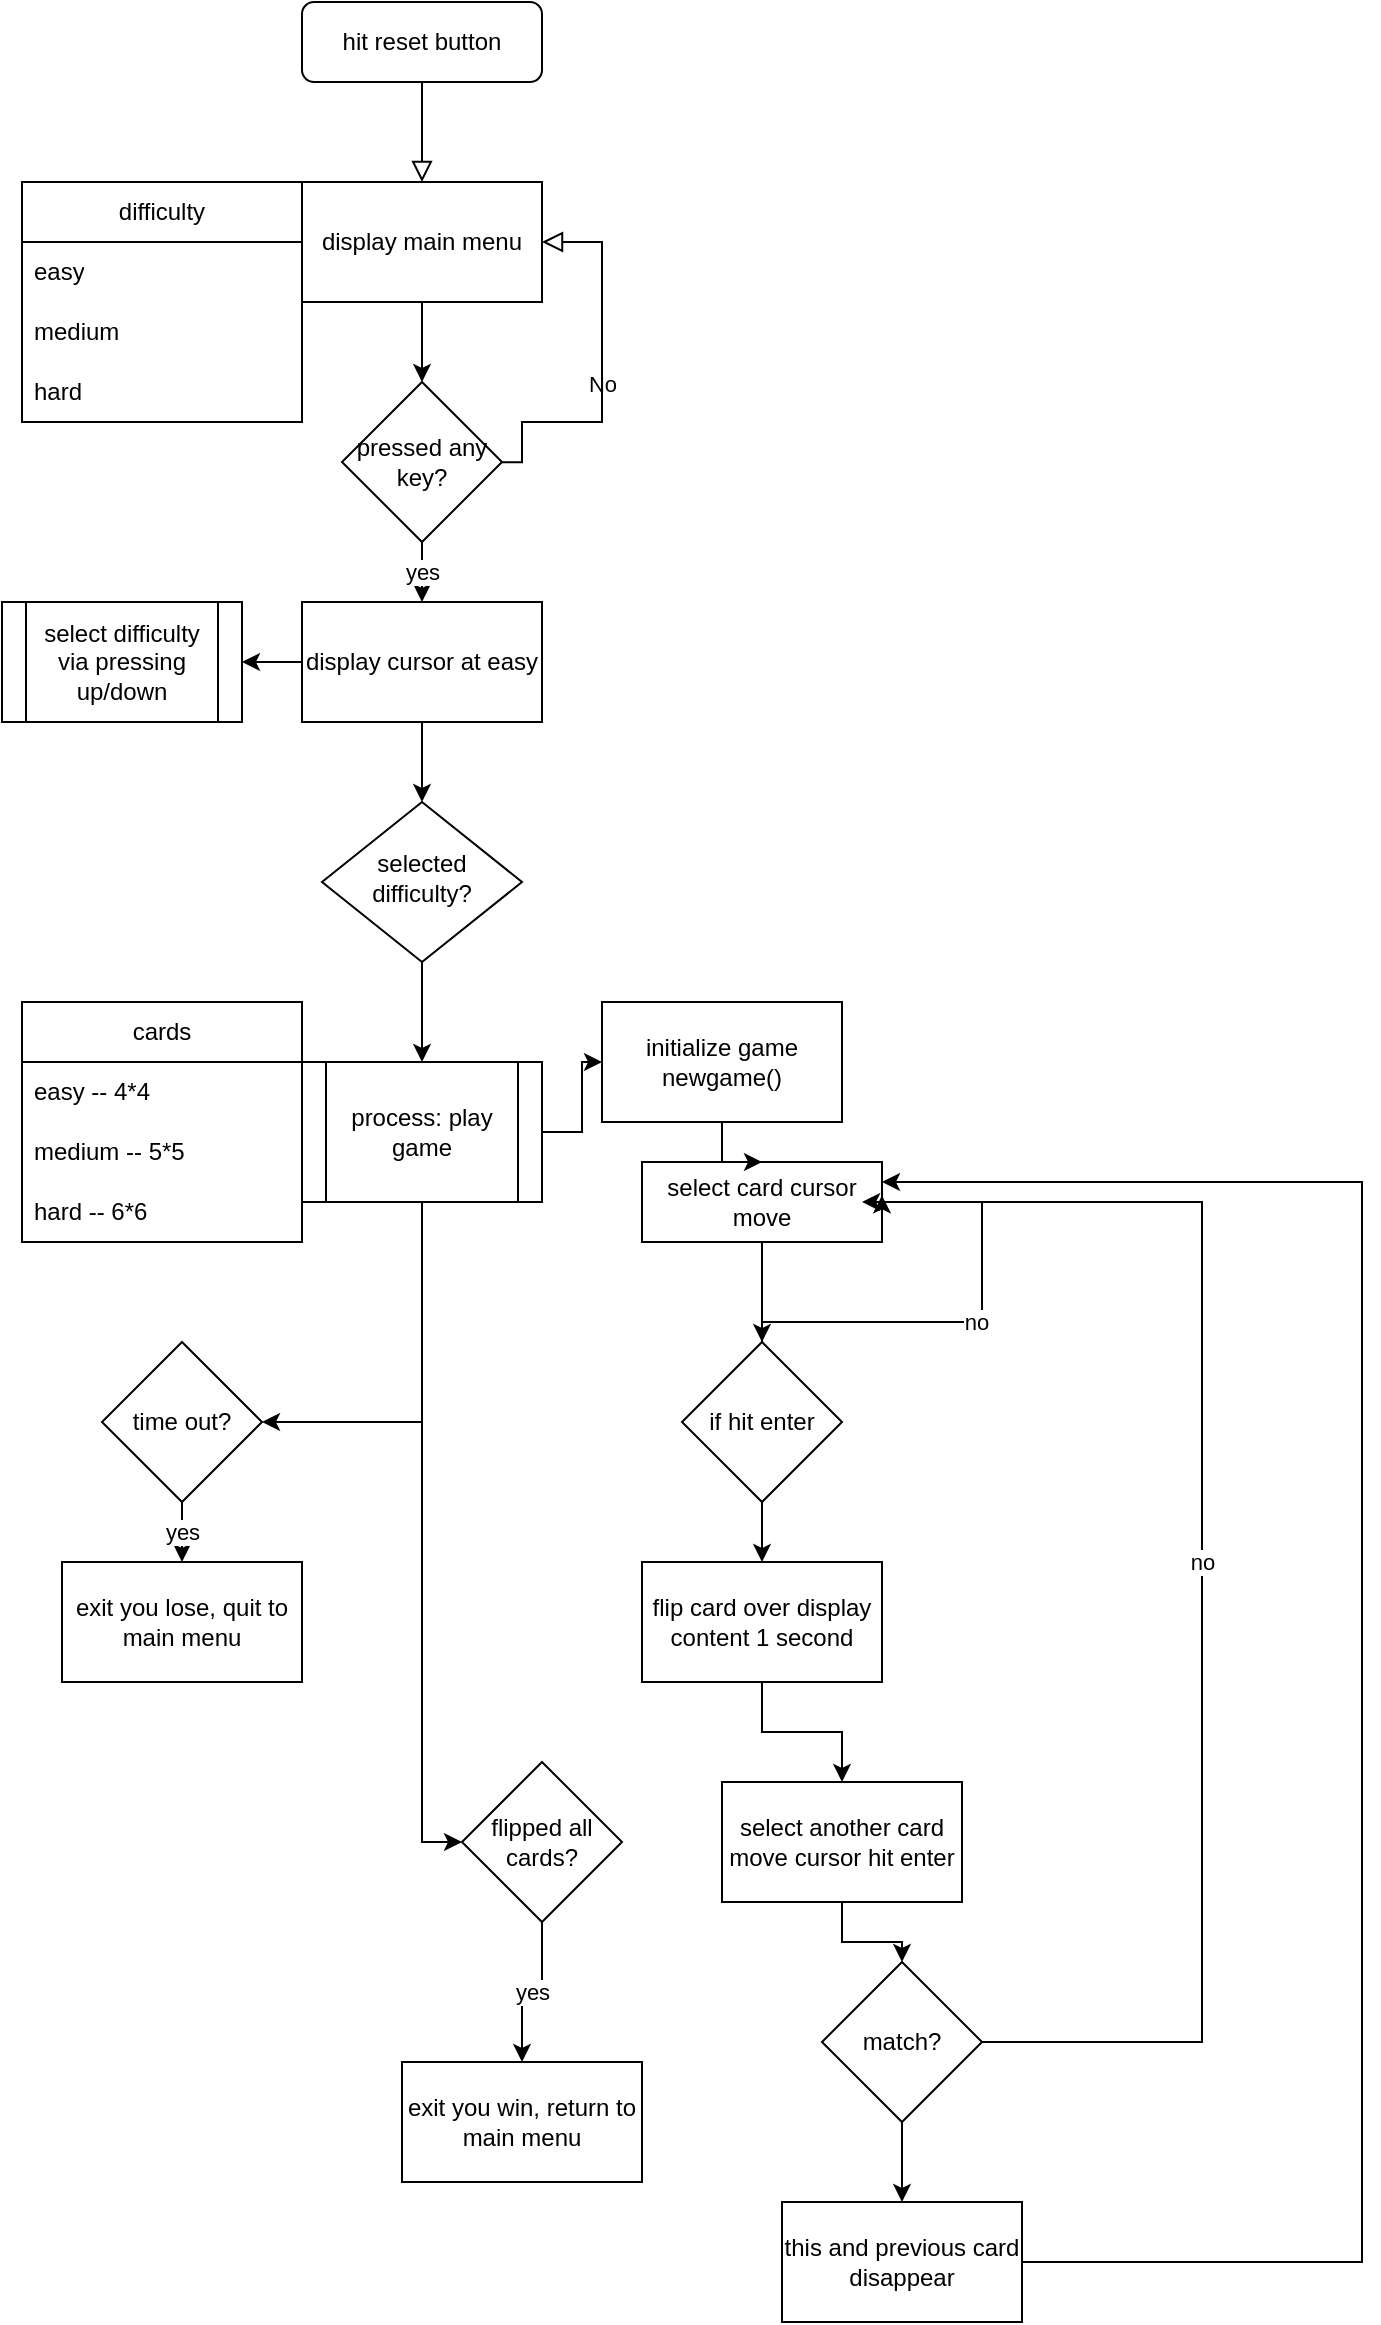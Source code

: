 <mxfile version="24.8.3">
  <diagram id="C5RBs43oDa-KdzZeNtuy" name="Page-1">
    <mxGraphModel dx="1865" dy="1182" grid="1" gridSize="10" guides="1" tooltips="1" connect="1" arrows="1" fold="1" page="1" pageScale="1" pageWidth="827" pageHeight="1169" math="0" shadow="0">
      <root>
        <mxCell id="WIyWlLk6GJQsqaUBKTNV-0" />
        <mxCell id="WIyWlLk6GJQsqaUBKTNV-1" parent="WIyWlLk6GJQsqaUBKTNV-0" />
        <mxCell id="WIyWlLk6GJQsqaUBKTNV-2" value="" style="rounded=0;html=1;jettySize=auto;orthogonalLoop=1;fontSize=11;endArrow=block;endFill=0;endSize=8;strokeWidth=1;shadow=0;labelBackgroundColor=none;edgeStyle=orthogonalEdgeStyle;entryX=0.5;entryY=0;entryDx=0;entryDy=0;" parent="WIyWlLk6GJQsqaUBKTNV-1" source="WIyWlLk6GJQsqaUBKTNV-3" target="bTS8j-OYOPi8SrjbnAfH-2" edge="1">
          <mxGeometry relative="1" as="geometry" />
        </mxCell>
        <mxCell id="WIyWlLk6GJQsqaUBKTNV-3" value="hit reset button" style="rounded=1;whiteSpace=wrap;html=1;fontSize=12;glass=0;strokeWidth=1;shadow=0;" parent="WIyWlLk6GJQsqaUBKTNV-1" vertex="1">
          <mxGeometry x="150" y="50" width="120" height="40" as="geometry" />
        </mxCell>
        <mxCell id="WIyWlLk6GJQsqaUBKTNV-5" value="No" style="edgeStyle=orthogonalEdgeStyle;rounded=0;html=1;jettySize=auto;orthogonalLoop=1;fontSize=11;endArrow=block;endFill=0;endSize=8;strokeWidth=1;shadow=0;labelBackgroundColor=none;exitX=0.944;exitY=0.501;exitDx=0;exitDy=0;exitPerimeter=0;entryX=1;entryY=0.5;entryDx=0;entryDy=0;" parent="WIyWlLk6GJQsqaUBKTNV-1" source="bTS8j-OYOPi8SrjbnAfH-6" target="bTS8j-OYOPi8SrjbnAfH-2" edge="1">
          <mxGeometry x="-0.035" relative="1" as="geometry">
            <mxPoint as="offset" />
            <mxPoint x="250" y="339.99" as="sourcePoint" />
            <mxPoint x="280" y="180" as="targetPoint" />
            <Array as="points">
              <mxPoint x="260" y="280" />
              <mxPoint x="260" y="260" />
              <mxPoint x="300" y="260" />
              <mxPoint x="300" y="170" />
            </Array>
          </mxGeometry>
        </mxCell>
        <mxCell id="bTS8j-OYOPi8SrjbnAfH-13" style="edgeStyle=orthogonalEdgeStyle;rounded=0;orthogonalLoop=1;jettySize=auto;html=1;entryX=0.5;entryY=0;entryDx=0;entryDy=0;" edge="1" parent="WIyWlLk6GJQsqaUBKTNV-1" source="WIyWlLk6GJQsqaUBKTNV-6" target="bTS8j-OYOPi8SrjbnAfH-12">
          <mxGeometry relative="1" as="geometry" />
        </mxCell>
        <mxCell id="WIyWlLk6GJQsqaUBKTNV-6" value="selected difficulty?" style="rhombus;whiteSpace=wrap;html=1;shadow=0;fontFamily=Helvetica;fontSize=12;align=center;strokeWidth=1;spacing=6;spacingTop=-4;" parent="WIyWlLk6GJQsqaUBKTNV-1" vertex="1">
          <mxGeometry x="160" y="450" width="100" height="80" as="geometry" />
        </mxCell>
        <mxCell id="bTS8j-OYOPi8SrjbnAfH-3" value="" style="edgeStyle=orthogonalEdgeStyle;rounded=0;orthogonalLoop=1;jettySize=auto;html=1;exitX=0.5;exitY=1;exitDx=0;exitDy=0;entryX=0.5;entryY=0;entryDx=0;entryDy=0;" edge="1" parent="WIyWlLk6GJQsqaUBKTNV-1" source="bTS8j-OYOPi8SrjbnAfH-2" target="bTS8j-OYOPi8SrjbnAfH-6">
          <mxGeometry x="0.038" relative="1" as="geometry">
            <mxPoint x="200" y="380" as="targetPoint" />
            <Array as="points">
              <mxPoint x="210" y="200" />
              <mxPoint x="210" y="200" />
            </Array>
            <mxPoint as="offset" />
          </mxGeometry>
        </mxCell>
        <mxCell id="bTS8j-OYOPi8SrjbnAfH-2" value="display main menu" style="rounded=0;whiteSpace=wrap;html=1;" vertex="1" parent="WIyWlLk6GJQsqaUBKTNV-1">
          <mxGeometry x="150" y="140" width="120" height="60" as="geometry" />
        </mxCell>
        <mxCell id="bTS8j-OYOPi8SrjbnAfH-8" value="" style="edgeStyle=orthogonalEdgeStyle;rounded=0;orthogonalLoop=1;jettySize=auto;html=1;" edge="1" parent="WIyWlLk6GJQsqaUBKTNV-1" source="bTS8j-OYOPi8SrjbnAfH-4" target="WIyWlLk6GJQsqaUBKTNV-6">
          <mxGeometry relative="1" as="geometry" />
        </mxCell>
        <mxCell id="bTS8j-OYOPi8SrjbnAfH-10" value="" style="edgeStyle=orthogonalEdgeStyle;rounded=0;orthogonalLoop=1;jettySize=auto;html=1;" edge="1" parent="WIyWlLk6GJQsqaUBKTNV-1" source="bTS8j-OYOPi8SrjbnAfH-4" target="bTS8j-OYOPi8SrjbnAfH-9">
          <mxGeometry relative="1" as="geometry" />
        </mxCell>
        <mxCell id="bTS8j-OYOPi8SrjbnAfH-4" value="display cursor at easy" style="rounded=0;whiteSpace=wrap;html=1;" vertex="1" parent="WIyWlLk6GJQsqaUBKTNV-1">
          <mxGeometry x="150" y="350" width="120" height="60" as="geometry" />
        </mxCell>
        <mxCell id="bTS8j-OYOPi8SrjbnAfH-7" value="yes" style="edgeStyle=orthogonalEdgeStyle;rounded=0;orthogonalLoop=1;jettySize=auto;html=1;" edge="1" parent="WIyWlLk6GJQsqaUBKTNV-1" source="bTS8j-OYOPi8SrjbnAfH-6" target="bTS8j-OYOPi8SrjbnAfH-4">
          <mxGeometry relative="1" as="geometry" />
        </mxCell>
        <mxCell id="bTS8j-OYOPi8SrjbnAfH-6" value="pressed any key?" style="rhombus;whiteSpace=wrap;html=1;" vertex="1" parent="WIyWlLk6GJQsqaUBKTNV-1">
          <mxGeometry x="170" y="240" width="80" height="80" as="geometry" />
        </mxCell>
        <mxCell id="bTS8j-OYOPi8SrjbnAfH-9" value="select difficulty via pressing up/down" style="shape=process;whiteSpace=wrap;html=1;backgroundOutline=1;" vertex="1" parent="WIyWlLk6GJQsqaUBKTNV-1">
          <mxGeometry y="350" width="120" height="60" as="geometry" />
        </mxCell>
        <mxCell id="bTS8j-OYOPi8SrjbnAfH-29" style="edgeStyle=orthogonalEdgeStyle;rounded=0;orthogonalLoop=1;jettySize=auto;html=1;entryX=1;entryY=0.5;entryDx=0;entryDy=0;" edge="1" parent="WIyWlLk6GJQsqaUBKTNV-1" source="bTS8j-OYOPi8SrjbnAfH-12" target="bTS8j-OYOPi8SrjbnAfH-22">
          <mxGeometry relative="1" as="geometry">
            <Array as="points">
              <mxPoint x="210" y="760" />
            </Array>
          </mxGeometry>
        </mxCell>
        <mxCell id="bTS8j-OYOPi8SrjbnAfH-30" style="edgeStyle=orthogonalEdgeStyle;rounded=0;orthogonalLoop=1;jettySize=auto;html=1;entryX=0;entryY=0.5;entryDx=0;entryDy=0;" edge="1" parent="WIyWlLk6GJQsqaUBKTNV-1" source="bTS8j-OYOPi8SrjbnAfH-12" target="bTS8j-OYOPi8SrjbnAfH-26">
          <mxGeometry relative="1" as="geometry" />
        </mxCell>
        <mxCell id="bTS8j-OYOPi8SrjbnAfH-44" value="" style="edgeStyle=orthogonalEdgeStyle;rounded=0;orthogonalLoop=1;jettySize=auto;html=1;" edge="1" parent="WIyWlLk6GJQsqaUBKTNV-1" source="bTS8j-OYOPi8SrjbnAfH-12" target="bTS8j-OYOPi8SrjbnAfH-43">
          <mxGeometry relative="1" as="geometry" />
        </mxCell>
        <mxCell id="bTS8j-OYOPi8SrjbnAfH-12" value="process: play game" style="shape=process;whiteSpace=wrap;html=1;backgroundOutline=1;" vertex="1" parent="WIyWlLk6GJQsqaUBKTNV-1">
          <mxGeometry x="150" y="580" width="120" height="70" as="geometry" />
        </mxCell>
        <mxCell id="bTS8j-OYOPi8SrjbnAfH-14" value="difficulty" style="swimlane;fontStyle=0;childLayout=stackLayout;horizontal=1;startSize=30;horizontalStack=0;resizeParent=1;resizeParentMax=0;resizeLast=0;collapsible=1;marginBottom=0;whiteSpace=wrap;html=1;" vertex="1" parent="WIyWlLk6GJQsqaUBKTNV-1">
          <mxGeometry x="10" y="140" width="140" height="120" as="geometry" />
        </mxCell>
        <mxCell id="bTS8j-OYOPi8SrjbnAfH-15" value="easy" style="text;strokeColor=none;fillColor=none;align=left;verticalAlign=middle;spacingLeft=4;spacingRight=4;overflow=hidden;points=[[0,0.5],[1,0.5]];portConstraint=eastwest;rotatable=0;whiteSpace=wrap;html=1;" vertex="1" parent="bTS8j-OYOPi8SrjbnAfH-14">
          <mxGeometry y="30" width="140" height="30" as="geometry" />
        </mxCell>
        <mxCell id="bTS8j-OYOPi8SrjbnAfH-16" value="medium" style="text;strokeColor=none;fillColor=none;align=left;verticalAlign=middle;spacingLeft=4;spacingRight=4;overflow=hidden;points=[[0,0.5],[1,0.5]];portConstraint=eastwest;rotatable=0;whiteSpace=wrap;html=1;" vertex="1" parent="bTS8j-OYOPi8SrjbnAfH-14">
          <mxGeometry y="60" width="140" height="30" as="geometry" />
        </mxCell>
        <mxCell id="bTS8j-OYOPi8SrjbnAfH-17" value="hard" style="text;strokeColor=none;fillColor=none;align=left;verticalAlign=middle;spacingLeft=4;spacingRight=4;overflow=hidden;points=[[0,0.5],[1,0.5]];portConstraint=eastwest;rotatable=0;whiteSpace=wrap;html=1;" vertex="1" parent="bTS8j-OYOPi8SrjbnAfH-14">
          <mxGeometry y="90" width="140" height="30" as="geometry" />
        </mxCell>
        <mxCell id="bTS8j-OYOPi8SrjbnAfH-18" value="cards" style="swimlane;fontStyle=0;childLayout=stackLayout;horizontal=1;startSize=30;horizontalStack=0;resizeParent=1;resizeParentMax=0;resizeLast=0;collapsible=1;marginBottom=0;whiteSpace=wrap;html=1;" vertex="1" parent="WIyWlLk6GJQsqaUBKTNV-1">
          <mxGeometry x="10" y="550" width="140" height="120" as="geometry" />
        </mxCell>
        <mxCell id="bTS8j-OYOPi8SrjbnAfH-19" value="easy -- 4*4" style="text;strokeColor=none;fillColor=none;align=left;verticalAlign=middle;spacingLeft=4;spacingRight=4;overflow=hidden;points=[[0,0.5],[1,0.5]];portConstraint=eastwest;rotatable=0;whiteSpace=wrap;html=1;" vertex="1" parent="bTS8j-OYOPi8SrjbnAfH-18">
          <mxGeometry y="30" width="140" height="30" as="geometry" />
        </mxCell>
        <mxCell id="bTS8j-OYOPi8SrjbnAfH-20" value="medium -- 5*5" style="text;strokeColor=none;fillColor=none;align=left;verticalAlign=middle;spacingLeft=4;spacingRight=4;overflow=hidden;points=[[0,0.5],[1,0.5]];portConstraint=eastwest;rotatable=0;whiteSpace=wrap;html=1;" vertex="1" parent="bTS8j-OYOPi8SrjbnAfH-18">
          <mxGeometry y="60" width="140" height="30" as="geometry" />
        </mxCell>
        <mxCell id="bTS8j-OYOPi8SrjbnAfH-21" value="hard -- 6*6" style="text;strokeColor=none;fillColor=none;align=left;verticalAlign=middle;spacingLeft=4;spacingRight=4;overflow=hidden;points=[[0,0.5],[1,0.5]];portConstraint=eastwest;rotatable=0;whiteSpace=wrap;html=1;" vertex="1" parent="bTS8j-OYOPi8SrjbnAfH-18">
          <mxGeometry y="90" width="140" height="30" as="geometry" />
        </mxCell>
        <mxCell id="bTS8j-OYOPi8SrjbnAfH-25" value="yes" style="edgeStyle=orthogonalEdgeStyle;rounded=0;orthogonalLoop=1;jettySize=auto;html=1;" edge="1" parent="WIyWlLk6GJQsqaUBKTNV-1" source="bTS8j-OYOPi8SrjbnAfH-22" target="bTS8j-OYOPi8SrjbnAfH-24">
          <mxGeometry relative="1" as="geometry" />
        </mxCell>
        <mxCell id="bTS8j-OYOPi8SrjbnAfH-22" value="time out?" style="rhombus;whiteSpace=wrap;html=1;" vertex="1" parent="WIyWlLk6GJQsqaUBKTNV-1">
          <mxGeometry x="50" y="720" width="80" height="80" as="geometry" />
        </mxCell>
        <mxCell id="bTS8j-OYOPi8SrjbnAfH-24" value="exit you lose, quit to main menu" style="whiteSpace=wrap;html=1;" vertex="1" parent="WIyWlLk6GJQsqaUBKTNV-1">
          <mxGeometry x="30" y="830" width="120" height="60" as="geometry" />
        </mxCell>
        <mxCell id="bTS8j-OYOPi8SrjbnAfH-28" value="yes" style="edgeStyle=orthogonalEdgeStyle;rounded=0;orthogonalLoop=1;jettySize=auto;html=1;" edge="1" parent="WIyWlLk6GJQsqaUBKTNV-1" source="bTS8j-OYOPi8SrjbnAfH-26" target="bTS8j-OYOPi8SrjbnAfH-27">
          <mxGeometry relative="1" as="geometry" />
        </mxCell>
        <mxCell id="bTS8j-OYOPi8SrjbnAfH-26" value="flipped all cards?" style="rhombus;whiteSpace=wrap;html=1;" vertex="1" parent="WIyWlLk6GJQsqaUBKTNV-1">
          <mxGeometry x="230" y="930" width="80" height="80" as="geometry" />
        </mxCell>
        <mxCell id="bTS8j-OYOPi8SrjbnAfH-27" value="exit you win, return to main menu" style="whiteSpace=wrap;html=1;" vertex="1" parent="WIyWlLk6GJQsqaUBKTNV-1">
          <mxGeometry x="200" y="1080" width="120" height="60" as="geometry" />
        </mxCell>
        <mxCell id="bTS8j-OYOPi8SrjbnAfH-46" value="" style="edgeStyle=orthogonalEdgeStyle;rounded=0;orthogonalLoop=1;jettySize=auto;html=1;" edge="1" parent="WIyWlLk6GJQsqaUBKTNV-1" source="bTS8j-OYOPi8SrjbnAfH-31" target="bTS8j-OYOPi8SrjbnAfH-33">
          <mxGeometry relative="1" as="geometry" />
        </mxCell>
        <mxCell id="bTS8j-OYOPi8SrjbnAfH-31" value="select card cursor move" style="whiteSpace=wrap;html=1;" vertex="1" parent="WIyWlLk6GJQsqaUBKTNV-1">
          <mxGeometry x="320" y="630" width="120" height="40" as="geometry" />
        </mxCell>
        <mxCell id="bTS8j-OYOPi8SrjbnAfH-40" value="" style="edgeStyle=orthogonalEdgeStyle;rounded=0;orthogonalLoop=1;jettySize=auto;html=1;" edge="1" parent="WIyWlLk6GJQsqaUBKTNV-1" source="bTS8j-OYOPi8SrjbnAfH-33" target="bTS8j-OYOPi8SrjbnAfH-39">
          <mxGeometry relative="1" as="geometry" />
        </mxCell>
        <mxCell id="bTS8j-OYOPi8SrjbnAfH-33" value="if hit enter" style="rhombus;whiteSpace=wrap;html=1;" vertex="1" parent="WIyWlLk6GJQsqaUBKTNV-1">
          <mxGeometry x="340" y="720" width="80" height="80" as="geometry" />
        </mxCell>
        <mxCell id="bTS8j-OYOPi8SrjbnAfH-35" value="no" style="edgeStyle=orthogonalEdgeStyle;rounded=0;orthogonalLoop=1;jettySize=auto;html=1;entryX=1;entryY=0.417;entryDx=0;entryDy=0;entryPerimeter=0;" edge="1" parent="WIyWlLk6GJQsqaUBKTNV-1" source="bTS8j-OYOPi8SrjbnAfH-33" target="bTS8j-OYOPi8SrjbnAfH-31">
          <mxGeometry relative="1" as="geometry">
            <Array as="points">
              <mxPoint x="380" y="710" />
              <mxPoint x="490" y="710" />
              <mxPoint x="490" y="650" />
              <mxPoint x="440" y="650" />
            </Array>
          </mxGeometry>
        </mxCell>
        <mxCell id="bTS8j-OYOPi8SrjbnAfH-48" value="" style="edgeStyle=orthogonalEdgeStyle;rounded=0;orthogonalLoop=1;jettySize=auto;html=1;" edge="1" parent="WIyWlLk6GJQsqaUBKTNV-1" source="bTS8j-OYOPi8SrjbnAfH-39" target="bTS8j-OYOPi8SrjbnAfH-47">
          <mxGeometry relative="1" as="geometry" />
        </mxCell>
        <mxCell id="bTS8j-OYOPi8SrjbnAfH-39" value="flip card over display content 1 second" style="whiteSpace=wrap;html=1;" vertex="1" parent="WIyWlLk6GJQsqaUBKTNV-1">
          <mxGeometry x="320" y="830" width="120" height="60" as="geometry" />
        </mxCell>
        <mxCell id="bTS8j-OYOPi8SrjbnAfH-45" value="" style="edgeStyle=orthogonalEdgeStyle;rounded=0;orthogonalLoop=1;jettySize=auto;html=1;" edge="1" parent="WIyWlLk6GJQsqaUBKTNV-1" source="bTS8j-OYOPi8SrjbnAfH-43" target="bTS8j-OYOPi8SrjbnAfH-31">
          <mxGeometry relative="1" as="geometry" />
        </mxCell>
        <mxCell id="bTS8j-OYOPi8SrjbnAfH-43" value="initialize game newgame()" style="rounded=0;whiteSpace=wrap;html=1;" vertex="1" parent="WIyWlLk6GJQsqaUBKTNV-1">
          <mxGeometry x="300" y="550" width="120" height="60" as="geometry" />
        </mxCell>
        <mxCell id="bTS8j-OYOPi8SrjbnAfH-50" value="" style="edgeStyle=orthogonalEdgeStyle;rounded=0;orthogonalLoop=1;jettySize=auto;html=1;" edge="1" parent="WIyWlLk6GJQsqaUBKTNV-1" source="bTS8j-OYOPi8SrjbnAfH-47" target="bTS8j-OYOPi8SrjbnAfH-49">
          <mxGeometry relative="1" as="geometry" />
        </mxCell>
        <mxCell id="bTS8j-OYOPi8SrjbnAfH-47" value="select another card move cursor hit enter" style="whiteSpace=wrap;html=1;" vertex="1" parent="WIyWlLk6GJQsqaUBKTNV-1">
          <mxGeometry x="360" y="940" width="120" height="60" as="geometry" />
        </mxCell>
        <mxCell id="bTS8j-OYOPi8SrjbnAfH-54" value="" style="edgeStyle=orthogonalEdgeStyle;rounded=0;orthogonalLoop=1;jettySize=auto;html=1;" edge="1" parent="WIyWlLk6GJQsqaUBKTNV-1" source="bTS8j-OYOPi8SrjbnAfH-49" target="bTS8j-OYOPi8SrjbnAfH-53">
          <mxGeometry relative="1" as="geometry" />
        </mxCell>
        <mxCell id="bTS8j-OYOPi8SrjbnAfH-49" value="match?" style="rhombus;whiteSpace=wrap;html=1;" vertex="1" parent="WIyWlLk6GJQsqaUBKTNV-1">
          <mxGeometry x="410" y="1030" width="80" height="80" as="geometry" />
        </mxCell>
        <mxCell id="bTS8j-OYOPi8SrjbnAfH-51" value="no" style="edgeStyle=orthogonalEdgeStyle;rounded=0;orthogonalLoop=1;jettySize=auto;html=1;entryX=0.917;entryY=0.5;entryDx=0;entryDy=0;entryPerimeter=0;" edge="1" parent="WIyWlLk6GJQsqaUBKTNV-1" source="bTS8j-OYOPi8SrjbnAfH-49" target="bTS8j-OYOPi8SrjbnAfH-31">
          <mxGeometry relative="1" as="geometry">
            <Array as="points">
              <mxPoint x="600" y="1070" />
              <mxPoint x="600" y="650" />
            </Array>
          </mxGeometry>
        </mxCell>
        <mxCell id="bTS8j-OYOPi8SrjbnAfH-56" style="edgeStyle=orthogonalEdgeStyle;rounded=0;orthogonalLoop=1;jettySize=auto;html=1;entryX=1;entryY=0.25;entryDx=0;entryDy=0;" edge="1" parent="WIyWlLk6GJQsqaUBKTNV-1" source="bTS8j-OYOPi8SrjbnAfH-53" target="bTS8j-OYOPi8SrjbnAfH-31">
          <mxGeometry relative="1" as="geometry">
            <Array as="points">
              <mxPoint x="680" y="1180" />
              <mxPoint x="680" y="640" />
            </Array>
          </mxGeometry>
        </mxCell>
        <mxCell id="bTS8j-OYOPi8SrjbnAfH-53" value="this and previous card disappear" style="whiteSpace=wrap;html=1;" vertex="1" parent="WIyWlLk6GJQsqaUBKTNV-1">
          <mxGeometry x="390" y="1150" width="120" height="60" as="geometry" />
        </mxCell>
      </root>
    </mxGraphModel>
  </diagram>
</mxfile>
